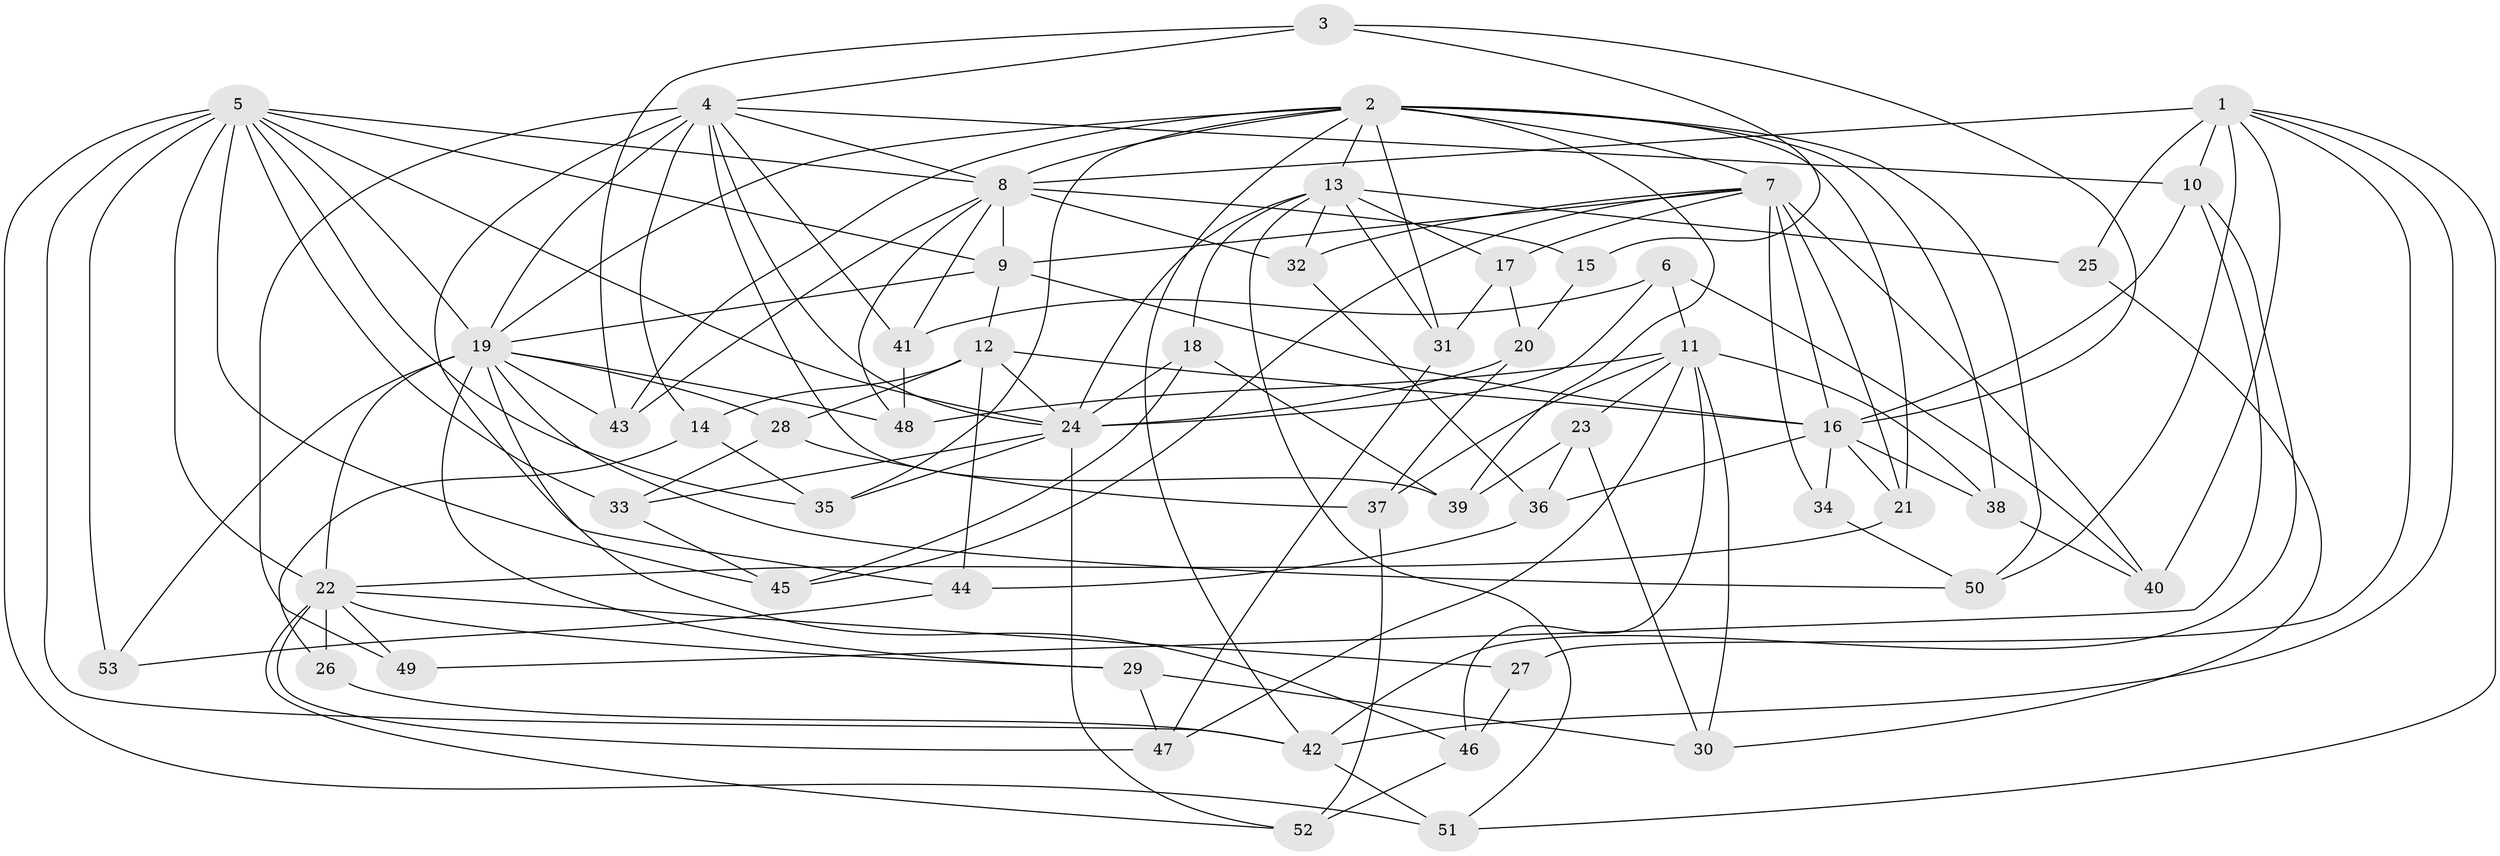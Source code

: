 // original degree distribution, {4: 1.0}
// Generated by graph-tools (version 1.1) at 2025/38/03/09/25 02:38:11]
// undirected, 53 vertices, 140 edges
graph export_dot {
graph [start="1"]
  node [color=gray90,style=filled];
  1;
  2;
  3;
  4;
  5;
  6;
  7;
  8;
  9;
  10;
  11;
  12;
  13;
  14;
  15;
  16;
  17;
  18;
  19;
  20;
  21;
  22;
  23;
  24;
  25;
  26;
  27;
  28;
  29;
  30;
  31;
  32;
  33;
  34;
  35;
  36;
  37;
  38;
  39;
  40;
  41;
  42;
  43;
  44;
  45;
  46;
  47;
  48;
  49;
  50;
  51;
  52;
  53;
  1 -- 8 [weight=1.0];
  1 -- 10 [weight=3.0];
  1 -- 25 [weight=2.0];
  1 -- 27 [weight=2.0];
  1 -- 40 [weight=1.0];
  1 -- 42 [weight=1.0];
  1 -- 50 [weight=1.0];
  1 -- 51 [weight=1.0];
  2 -- 7 [weight=1.0];
  2 -- 8 [weight=1.0];
  2 -- 13 [weight=1.0];
  2 -- 19 [weight=1.0];
  2 -- 21 [weight=1.0];
  2 -- 31 [weight=1.0];
  2 -- 35 [weight=1.0];
  2 -- 38 [weight=1.0];
  2 -- 39 [weight=1.0];
  2 -- 42 [weight=1.0];
  2 -- 43 [weight=1.0];
  2 -- 50 [weight=1.0];
  3 -- 4 [weight=2.0];
  3 -- 15 [weight=1.0];
  3 -- 16 [weight=2.0];
  3 -- 43 [weight=1.0];
  4 -- 8 [weight=1.0];
  4 -- 10 [weight=1.0];
  4 -- 14 [weight=1.0];
  4 -- 19 [weight=1.0];
  4 -- 24 [weight=1.0];
  4 -- 39 [weight=1.0];
  4 -- 41 [weight=1.0];
  4 -- 44 [weight=1.0];
  4 -- 49 [weight=2.0];
  5 -- 8 [weight=1.0];
  5 -- 9 [weight=1.0];
  5 -- 19 [weight=1.0];
  5 -- 22 [weight=1.0];
  5 -- 24 [weight=1.0];
  5 -- 33 [weight=1.0];
  5 -- 35 [weight=1.0];
  5 -- 42 [weight=1.0];
  5 -- 45 [weight=1.0];
  5 -- 51 [weight=1.0];
  5 -- 53 [weight=2.0];
  6 -- 11 [weight=1.0];
  6 -- 24 [weight=1.0];
  6 -- 40 [weight=1.0];
  6 -- 41 [weight=1.0];
  7 -- 9 [weight=2.0];
  7 -- 16 [weight=1.0];
  7 -- 17 [weight=1.0];
  7 -- 21 [weight=1.0];
  7 -- 32 [weight=1.0];
  7 -- 34 [weight=1.0];
  7 -- 40 [weight=1.0];
  7 -- 45 [weight=1.0];
  8 -- 9 [weight=2.0];
  8 -- 15 [weight=2.0];
  8 -- 32 [weight=1.0];
  8 -- 41 [weight=1.0];
  8 -- 43 [weight=1.0];
  8 -- 48 [weight=1.0];
  9 -- 12 [weight=1.0];
  9 -- 16 [weight=1.0];
  9 -- 19 [weight=1.0];
  10 -- 16 [weight=2.0];
  10 -- 42 [weight=1.0];
  10 -- 49 [weight=1.0];
  11 -- 23 [weight=1.0];
  11 -- 30 [weight=1.0];
  11 -- 37 [weight=1.0];
  11 -- 38 [weight=1.0];
  11 -- 46 [weight=1.0];
  11 -- 47 [weight=1.0];
  11 -- 48 [weight=1.0];
  12 -- 14 [weight=1.0];
  12 -- 16 [weight=1.0];
  12 -- 24 [weight=1.0];
  12 -- 28 [weight=1.0];
  12 -- 44 [weight=1.0];
  13 -- 17 [weight=1.0];
  13 -- 18 [weight=1.0];
  13 -- 24 [weight=1.0];
  13 -- 25 [weight=1.0];
  13 -- 31 [weight=1.0];
  13 -- 32 [weight=1.0];
  13 -- 51 [weight=1.0];
  14 -- 26 [weight=1.0];
  14 -- 35 [weight=1.0];
  15 -- 20 [weight=1.0];
  16 -- 21 [weight=1.0];
  16 -- 34 [weight=2.0];
  16 -- 36 [weight=1.0];
  16 -- 38 [weight=1.0];
  17 -- 20 [weight=1.0];
  17 -- 31 [weight=1.0];
  18 -- 24 [weight=1.0];
  18 -- 39 [weight=1.0];
  18 -- 45 [weight=1.0];
  19 -- 22 [weight=1.0];
  19 -- 28 [weight=1.0];
  19 -- 29 [weight=1.0];
  19 -- 43 [weight=1.0];
  19 -- 46 [weight=1.0];
  19 -- 48 [weight=1.0];
  19 -- 50 [weight=1.0];
  19 -- 53 [weight=1.0];
  20 -- 24 [weight=1.0];
  20 -- 37 [weight=1.0];
  21 -- 22 [weight=1.0];
  22 -- 26 [weight=2.0];
  22 -- 27 [weight=1.0];
  22 -- 29 [weight=1.0];
  22 -- 47 [weight=1.0];
  22 -- 49 [weight=1.0];
  22 -- 52 [weight=1.0];
  23 -- 30 [weight=1.0];
  23 -- 36 [weight=1.0];
  23 -- 39 [weight=1.0];
  24 -- 33 [weight=1.0];
  24 -- 35 [weight=1.0];
  24 -- 52 [weight=1.0];
  25 -- 30 [weight=1.0];
  26 -- 42 [weight=1.0];
  27 -- 46 [weight=1.0];
  28 -- 33 [weight=1.0];
  28 -- 37 [weight=1.0];
  29 -- 30 [weight=1.0];
  29 -- 47 [weight=1.0];
  31 -- 47 [weight=1.0];
  32 -- 36 [weight=1.0];
  33 -- 45 [weight=1.0];
  34 -- 50 [weight=1.0];
  36 -- 44 [weight=1.0];
  37 -- 52 [weight=1.0];
  38 -- 40 [weight=1.0];
  41 -- 48 [weight=1.0];
  42 -- 51 [weight=1.0];
  44 -- 53 [weight=1.0];
  46 -- 52 [weight=1.0];
}
